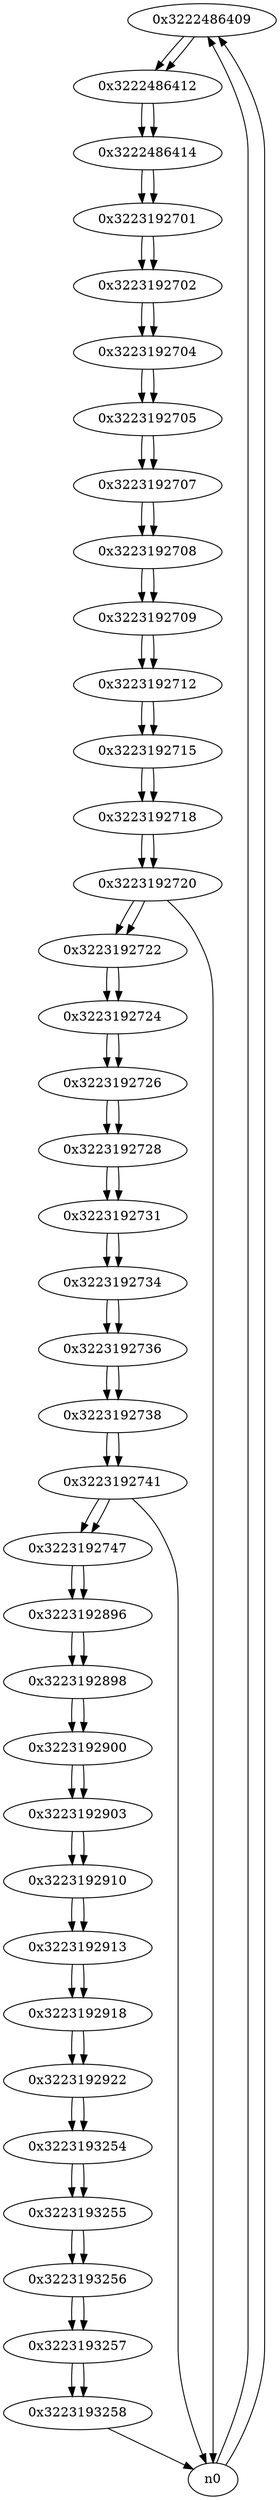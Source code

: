 digraph G{
/* nodes */
  n1 [label="0x3222486409"]
  n2 [label="0x3222486412"]
  n3 [label="0x3222486414"]
  n4 [label="0x3223192701"]
  n5 [label="0x3223192702"]
  n6 [label="0x3223192704"]
  n7 [label="0x3223192705"]
  n8 [label="0x3223192707"]
  n9 [label="0x3223192708"]
  n10 [label="0x3223192709"]
  n11 [label="0x3223192712"]
  n12 [label="0x3223192715"]
  n13 [label="0x3223192718"]
  n14 [label="0x3223192720"]
  n15 [label="0x3223192722"]
  n16 [label="0x3223192724"]
  n17 [label="0x3223192726"]
  n18 [label="0x3223192728"]
  n19 [label="0x3223192731"]
  n20 [label="0x3223192734"]
  n21 [label="0x3223192736"]
  n22 [label="0x3223192738"]
  n23 [label="0x3223192741"]
  n24 [label="0x3223192747"]
  n25 [label="0x3223192896"]
  n26 [label="0x3223192898"]
  n27 [label="0x3223192900"]
  n28 [label="0x3223192903"]
  n29 [label="0x3223192910"]
  n30 [label="0x3223192913"]
  n31 [label="0x3223192918"]
  n32 [label="0x3223192922"]
  n33 [label="0x3223193254"]
  n34 [label="0x3223193255"]
  n35 [label="0x3223193256"]
  n36 [label="0x3223193257"]
  n37 [label="0x3223193258"]
/* edges */
n1 -> n2;
n0 -> n1;
n0 -> n1;
n2 -> n3;
n1 -> n2;
n3 -> n4;
n2 -> n3;
n4 -> n5;
n3 -> n4;
n5 -> n6;
n4 -> n5;
n6 -> n7;
n5 -> n6;
n7 -> n8;
n6 -> n7;
n8 -> n9;
n7 -> n8;
n9 -> n10;
n8 -> n9;
n10 -> n11;
n9 -> n10;
n11 -> n12;
n10 -> n11;
n12 -> n13;
n11 -> n12;
n13 -> n14;
n12 -> n13;
n14 -> n15;
n14 -> n0;
n13 -> n14;
n15 -> n16;
n14 -> n15;
n16 -> n17;
n15 -> n16;
n17 -> n18;
n16 -> n17;
n18 -> n19;
n17 -> n18;
n19 -> n20;
n18 -> n19;
n20 -> n21;
n19 -> n20;
n21 -> n22;
n20 -> n21;
n22 -> n23;
n21 -> n22;
n23 -> n24;
n23 -> n0;
n22 -> n23;
n24 -> n25;
n23 -> n24;
n25 -> n26;
n24 -> n25;
n26 -> n27;
n25 -> n26;
n27 -> n28;
n26 -> n27;
n28 -> n29;
n27 -> n28;
n29 -> n30;
n28 -> n29;
n30 -> n31;
n29 -> n30;
n31 -> n32;
n30 -> n31;
n32 -> n33;
n31 -> n32;
n33 -> n34;
n32 -> n33;
n34 -> n35;
n33 -> n34;
n35 -> n36;
n34 -> n35;
n36 -> n37;
n35 -> n36;
n37 -> n0;
n36 -> n37;
}
